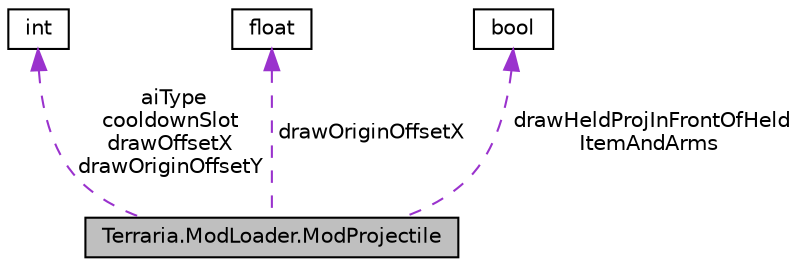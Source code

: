digraph "Terraria.ModLoader.ModProjectile"
{
 // LATEX_PDF_SIZE
  edge [fontname="Helvetica",fontsize="10",labelfontname="Helvetica",labelfontsize="10"];
  node [fontname="Helvetica",fontsize="10",shape=record];
  Node1 [label="Terraria.ModLoader.ModProjectile",height=0.2,width=0.4,color="black", fillcolor="grey75", style="filled", fontcolor="black",tooltip="This class serves as a place for you to place all your properties and hooks for each projectile...."];
  Node2 -> Node1 [dir="back",color="darkorchid3",fontsize="10",style="dashed",label=" aiType\ncooldownSlot\ndrawOffsetX\ndrawOriginOffsetY" ,fontname="Helvetica"];
  Node2 [label="int",height=0.2,width=0.4,color="black", fillcolor="white", style="filled",tooltip=" "];
  Node3 -> Node1 [dir="back",color="darkorchid3",fontsize="10",style="dashed",label=" drawOriginOffsetX" ,fontname="Helvetica"];
  Node3 [label="float",height=0.2,width=0.4,color="black", fillcolor="white", style="filled",tooltip=" "];
  Node4 -> Node1 [dir="back",color="darkorchid3",fontsize="10",style="dashed",label=" drawHeldProjInFrontOfHeld\lItemAndArms" ,fontname="Helvetica"];
  Node4 [label="bool",height=0.2,width=0.4,color="black", fillcolor="white", style="filled",tooltip=" "];
}
